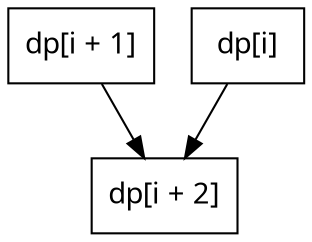 digraph tmp_graph {
  node[shape=box, fontname="Meiryo"];

  n0[label="dp[i + 2]", fillcolor=white];
  n1[label="dp[i + 1]", fillcolor=white];
  n2[label="dp[i]", fillcolor=white];

  n2 -> n0[label="", color=black, arrowsize=1];
  n1 -> n0[label="", color=black, arrowsize=1];

}
